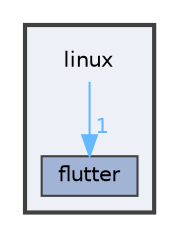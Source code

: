 digraph "linux"
{
 // LATEX_PDF_SIZE
  bgcolor="transparent";
  edge [fontname=Helvetica,fontsize=10,labelfontname=Helvetica,labelfontsize=10];
  node [fontname=Helvetica,fontsize=10,shape=box,height=0.2,width=0.4];
  compound=true
  subgraph clusterdir_88e6415a3128b404f1102a130772bdb6 {
    graph [ bgcolor="#edf0f7", pencolor="grey25", label="", fontname=Helvetica,fontsize=10 style="filled,bold", URL="dir_88e6415a3128b404f1102a130772bdb6.html",tooltip=""]
    dir_88e6415a3128b404f1102a130772bdb6 [shape=plaintext, label="linux"];
  dir_7476981c144ddfac65001c93edbe57ae [label="flutter", fillcolor="#a2b4d6", color="grey25", style="filled", URL="dir_7476981c144ddfac65001c93edbe57ae.html",tooltip=""];
  }
  dir_88e6415a3128b404f1102a130772bdb6->dir_7476981c144ddfac65001c93edbe57ae [headlabel="1", labeldistance=1.5 headhref="dir_000044_000024.html" href="dir_000044_000024.html" color="steelblue1" fontcolor="steelblue1"];
}
